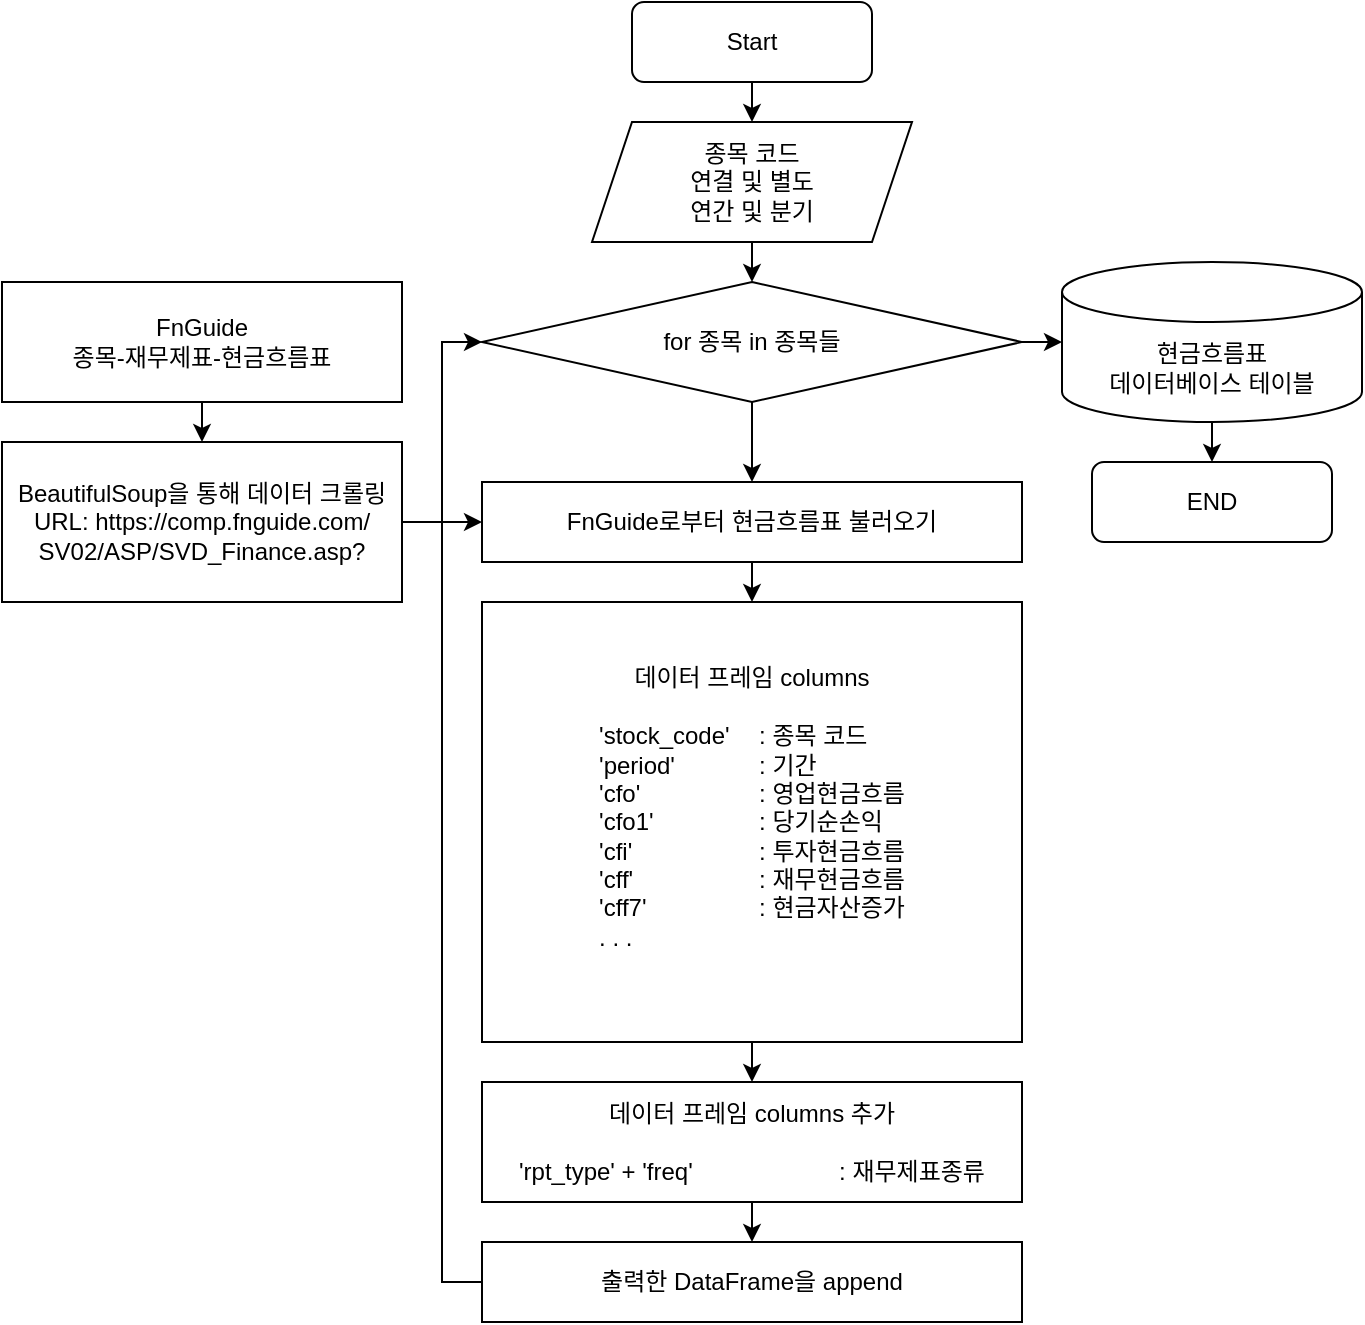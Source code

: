 <mxfile version="19.0.3" type="device"><diagram id="C5RBs43oDa-KdzZeNtuy" name="Page-1"><mxGraphModel dx="460" dy="824" grid="1" gridSize="10" guides="1" tooltips="1" connect="1" arrows="1" fold="1" page="1" pageScale="1" pageWidth="827" pageHeight="1169" math="0" shadow="0"><root><mxCell id="WIyWlLk6GJQsqaUBKTNV-0"/><mxCell id="WIyWlLk6GJQsqaUBKTNV-1" parent="WIyWlLk6GJQsqaUBKTNV-0"/><mxCell id="CyiR3Z2ePAn1m4rhYiCn-0" value="Start" style="rounded=1;whiteSpace=wrap;html=1;" parent="WIyWlLk6GJQsqaUBKTNV-1" vertex="1"><mxGeometry x="435" y="110" width="120" height="40" as="geometry"/></mxCell><mxCell id="CyiR3Z2ePAn1m4rhYiCn-1" value="종목 코드&lt;br&gt;연결 및 별도&lt;br&gt;연간 및 분기" style="shape=parallelogram;perimeter=parallelogramPerimeter;whiteSpace=wrap;html=1;fixedSize=1;" parent="WIyWlLk6GJQsqaUBKTNV-1" vertex="1"><mxGeometry x="415" y="170" width="160" height="60" as="geometry"/></mxCell><mxCell id="CyiR3Z2ePAn1m4rhYiCn-2" value="" style="endArrow=classic;html=1;rounded=0;entryX=0.5;entryY=0;entryDx=0;entryDy=0;" parent="WIyWlLk6GJQsqaUBKTNV-1" source="CyiR3Z2ePAn1m4rhYiCn-0" target="CyiR3Z2ePAn1m4rhYiCn-1" edge="1"><mxGeometry width="50" height="50" relative="1" as="geometry"><mxPoint x="482.5" y="410" as="sourcePoint"/><mxPoint x="532.5" y="360" as="targetPoint"/></mxGeometry></mxCell><mxCell id="CyiR3Z2ePAn1m4rhYiCn-3" value="for 종목 in 종목들" style="rhombus;whiteSpace=wrap;html=1;" parent="WIyWlLk6GJQsqaUBKTNV-1" vertex="1"><mxGeometry x="360" y="250" width="270" height="60" as="geometry"/></mxCell><mxCell id="CyiR3Z2ePAn1m4rhYiCn-4" value="" style="endArrow=classic;html=1;rounded=0;exitX=0.5;exitY=1;exitDx=0;exitDy=0;entryX=0.5;entryY=0;entryDx=0;entryDy=0;" parent="WIyWlLk6GJQsqaUBKTNV-1" source="CyiR3Z2ePAn1m4rhYiCn-1" target="CyiR3Z2ePAn1m4rhYiCn-3" edge="1"><mxGeometry width="50" height="50" relative="1" as="geometry"><mxPoint x="482.5" y="410" as="sourcePoint"/><mxPoint x="532.5" y="360" as="targetPoint"/></mxGeometry></mxCell><mxCell id="CyiR3Z2ePAn1m4rhYiCn-5" value="현금흐름표&lt;br&gt;데이터베이스 테이블" style="shape=cylinder3;whiteSpace=wrap;html=1;boundedLbl=1;backgroundOutline=1;size=15;" parent="WIyWlLk6GJQsqaUBKTNV-1" vertex="1"><mxGeometry x="650" y="240" width="150" height="80" as="geometry"/></mxCell><mxCell id="CyiR3Z2ePAn1m4rhYiCn-6" value="" style="endArrow=classic;html=1;rounded=0;exitX=1;exitY=0.5;exitDx=0;exitDy=0;entryX=0;entryY=0.5;entryDx=0;entryDy=0;entryPerimeter=0;" parent="WIyWlLk6GJQsqaUBKTNV-1" source="CyiR3Z2ePAn1m4rhYiCn-3" target="CyiR3Z2ePAn1m4rhYiCn-5" edge="1"><mxGeometry width="50" height="50" relative="1" as="geometry"><mxPoint x="612.5" y="400" as="sourcePoint"/><mxPoint x="662.5" y="350" as="targetPoint"/></mxGeometry></mxCell><mxCell id="CyiR3Z2ePAn1m4rhYiCn-7" value="" style="endArrow=classic;html=1;rounded=0;exitX=0.5;exitY=1;exitDx=0;exitDy=0;exitPerimeter=0;" parent="WIyWlLk6GJQsqaUBKTNV-1" source="CyiR3Z2ePAn1m4rhYiCn-5" target="CyiR3Z2ePAn1m4rhYiCn-8" edge="1"><mxGeometry width="50" height="50" relative="1" as="geometry"><mxPoint x="645" y="380" as="sourcePoint"/><mxPoint x="740" y="340" as="targetPoint"/></mxGeometry></mxCell><mxCell id="CyiR3Z2ePAn1m4rhYiCn-8" value="END" style="rounded=1;whiteSpace=wrap;html=1;" parent="WIyWlLk6GJQsqaUBKTNV-1" vertex="1"><mxGeometry x="665" y="340" width="120" height="40" as="geometry"/></mxCell><mxCell id="CyiR3Z2ePAn1m4rhYiCn-9" value="FnGuide로부터 현금흐름표 불러오기" style="rounded=0;whiteSpace=wrap;html=1;" parent="WIyWlLk6GJQsqaUBKTNV-1" vertex="1"><mxGeometry x="360" y="350" width="270" height="40" as="geometry"/></mxCell><mxCell id="CyiR3Z2ePAn1m4rhYiCn-10" value="" style="endArrow=classic;html=1;rounded=0;exitX=0.5;exitY=1;exitDx=0;exitDy=0;entryX=0.5;entryY=0;entryDx=0;entryDy=0;" parent="WIyWlLk6GJQsqaUBKTNV-1" source="CyiR3Z2ePAn1m4rhYiCn-3" target="CyiR3Z2ePAn1m4rhYiCn-9" edge="1"><mxGeometry width="50" height="50" relative="1" as="geometry"><mxPoint x="572.5" y="390" as="sourcePoint"/><mxPoint x="622.5" y="340" as="targetPoint"/></mxGeometry></mxCell><mxCell id="CyiR3Z2ePAn1m4rhYiCn-13" value="" style="endArrow=classic;html=1;rounded=0;exitX=0.5;exitY=1;exitDx=0;exitDy=0;entryX=0.5;entryY=0;entryDx=0;entryDy=0;" parent="WIyWlLk6GJQsqaUBKTNV-1" source="CyiR3Z2ePAn1m4rhYiCn-9" edge="1"><mxGeometry width="50" height="50" relative="1" as="geometry"><mxPoint x="572.5" y="390" as="sourcePoint"/><mxPoint x="495" y="410" as="targetPoint"/></mxGeometry></mxCell><mxCell id="CyiR3Z2ePAn1m4rhYiCn-19" value="출력한 DataFrame을 append" style="rounded=0;whiteSpace=wrap;html=1;" parent="WIyWlLk6GJQsqaUBKTNV-1" vertex="1"><mxGeometry x="360" y="730" width="270" height="40" as="geometry"/></mxCell><mxCell id="CyiR3Z2ePAn1m4rhYiCn-20" value="" style="endArrow=classic;html=1;rounded=0;exitX=0;exitY=0.5;exitDx=0;exitDy=0;entryX=0;entryY=0.5;entryDx=0;entryDy=0;" parent="WIyWlLk6GJQsqaUBKTNV-1" source="CyiR3Z2ePAn1m4rhYiCn-19" target="CyiR3Z2ePAn1m4rhYiCn-3" edge="1"><mxGeometry width="50" height="50" relative="1" as="geometry"><mxPoint x="410" y="710" as="sourcePoint"/><mxPoint x="460" y="660" as="targetPoint"/><Array as="points"><mxPoint x="340" y="750"/><mxPoint x="340" y="610"/><mxPoint x="340" y="280"/></Array></mxGeometry></mxCell><mxCell id="CyiR3Z2ePAn1m4rhYiCn-22" value="데이터 프레임 columns&lt;br&gt;&lt;br&gt;&lt;div style=&quot;text-align: left;&quot;&gt;&lt;span style=&quot;background-color: initial;&quot;&gt;'stock_code'&lt;span style=&quot;white-space: pre;&quot;&gt;&#9;&lt;/span&gt;: 종목 코드&lt;/span&gt;&lt;/div&gt;&lt;div style=&quot;text-align: left;&quot;&gt;&lt;span style=&quot;background-color: initial;&quot;&gt;'period'&lt;span style=&quot;white-space: pre;&quot;&gt;&#9;&lt;span style=&quot;white-space: pre;&quot;&gt;&#9;&lt;/span&gt;&lt;/span&gt;: 기간&lt;/span&gt;&lt;/div&gt;&lt;div style=&quot;text-align: left;&quot;&gt;&lt;span style=&quot;background-color: initial;&quot;&gt;'cfo'&lt;span style=&quot;white-space: pre;&quot;&gt;&#9;&lt;span style=&quot;white-space: pre;&quot;&gt;&#9;&lt;span style=&quot;white-space: pre;&quot;&gt;&#9;&lt;/span&gt;&lt;/span&gt;&lt;/span&gt;: 영업현금흐름&lt;/span&gt;&lt;/div&gt;&lt;div style=&quot;text-align: left;&quot;&gt;&lt;span style=&quot;background-color: initial;&quot;&gt;'cfo1'&lt;span style=&quot;white-space: pre;&quot;&gt;&#9;&lt;span style=&quot;white-space: pre;&quot;&gt;&#9;&lt;/span&gt;&lt;/span&gt;: 당기순손익&lt;/span&gt;&lt;/div&gt;&lt;div style=&quot;text-align: left;&quot;&gt;&lt;span style=&quot;background-color: initial;&quot;&gt;'cfi'&lt;span style=&quot;white-space: pre;&quot;&gt;&#9;&lt;span style=&quot;white-space: pre;&quot;&gt;&#9;&lt;span style=&quot;white-space: pre;&quot;&gt;&#9;&lt;/span&gt;&lt;/span&gt;&lt;/span&gt;:&amp;nbsp;투자현금흐름&lt;/span&gt;&lt;/div&gt;&lt;div style=&quot;text-align: left;&quot;&gt;&lt;span style=&quot;background-color: initial;&quot;&gt;'cff'&lt;span style=&quot;white-space: pre;&quot;&gt;&#9;&lt;/span&gt;&lt;span style=&quot;white-space: pre;&quot;&gt;&#9;&lt;span style=&quot;white-space: pre;&quot;&gt;&#9;&lt;/span&gt;&lt;/span&gt;: 재무현금흐름&lt;/span&gt;&lt;/div&gt;&lt;div style=&quot;text-align: left;&quot;&gt;&lt;span style=&quot;background-color: initial;&quot;&gt;'cff7'&lt;span style=&quot;white-space: pre;&quot;&gt;&#9;&lt;/span&gt;&lt;span style=&quot;white-space: pre;&quot;&gt;&#9;&lt;span style=&quot;white-space: pre;&quot;&gt;&#9;&lt;/span&gt;&lt;/span&gt;:&amp;nbsp;현금자산증가&lt;/span&gt;&lt;/div&gt;&lt;div style=&quot;text-align: left;&quot;&gt;. . .&lt;/div&gt;&lt;div style=&quot;text-align: left;&quot;&gt;&lt;br&gt;&lt;/div&gt;" style="rounded=0;whiteSpace=wrap;html=1;" parent="WIyWlLk6GJQsqaUBKTNV-1" vertex="1"><mxGeometry x="360" y="410" width="270" height="220" as="geometry"/></mxCell><mxCell id="vn_8laeXBMquaSyYYQf0-0" value="" style="endArrow=classic;html=1;rounded=0;exitX=0.5;exitY=1;exitDx=0;exitDy=0;entryX=0.5;entryY=0;entryDx=0;entryDy=0;" parent="WIyWlLk6GJQsqaUBKTNV-1" source="CyiR3Z2ePAn1m4rhYiCn-22" target="emQilvdLdDbu7pqeeofk-0" edge="1"><mxGeometry width="50" height="50" relative="1" as="geometry"><mxPoint x="520" y="410" as="sourcePoint"/><mxPoint x="570" y="360" as="targetPoint"/></mxGeometry></mxCell><mxCell id="vn_8laeXBMquaSyYYQf0-2" value="FnGuide&lt;br&gt;종목-재무제표-현금흐름표" style="rounded=0;whiteSpace=wrap;html=1;" parent="WIyWlLk6GJQsqaUBKTNV-1" vertex="1"><mxGeometry x="120" y="250" width="200" height="60" as="geometry"/></mxCell><mxCell id="vn_8laeXBMquaSyYYQf0-4" value="BeautifulSoup을 통해 데이터 크롤링&lt;br&gt;URL: https://comp.fnguide.com/&lt;br&gt;SV02/ASP/SVD_Finance.asp?" style="rounded=0;whiteSpace=wrap;html=1;" parent="WIyWlLk6GJQsqaUBKTNV-1" vertex="1"><mxGeometry x="120" y="330" width="200" height="80" as="geometry"/></mxCell><mxCell id="vn_8laeXBMquaSyYYQf0-6" value="" style="endArrow=classic;html=1;rounded=0;exitX=0.5;exitY=1;exitDx=0;exitDy=0;entryX=0.5;entryY=0;entryDx=0;entryDy=0;" parent="WIyWlLk6GJQsqaUBKTNV-1" source="vn_8laeXBMquaSyYYQf0-2" target="vn_8laeXBMquaSyYYQf0-4" edge="1"><mxGeometry width="50" height="50" relative="1" as="geometry"><mxPoint x="300" y="520" as="sourcePoint"/><mxPoint x="350" y="470" as="targetPoint"/></mxGeometry></mxCell><mxCell id="emQilvdLdDbu7pqeeofk-0" value="데이터 프레임 columns 추가&lt;br&gt;&lt;br&gt;&lt;div style=&quot;text-align: left;&quot;&gt;&lt;span style=&quot;background-color: initial;&quot;&gt;'rpt_type' + 'freq' &lt;span style=&quot;white-space: pre;&quot;&gt;&#9;&lt;/span&gt;&lt;span style=&quot;white-space: pre;&quot;&gt;&#9;&lt;/span&gt;&lt;span style=&quot;white-space: pre;&quot;&gt;&#9;&lt;/span&gt;: 재무제표종류&lt;/span&gt;&lt;/div&gt;" style="rounded=0;whiteSpace=wrap;html=1;" parent="WIyWlLk6GJQsqaUBKTNV-1" vertex="1"><mxGeometry x="360" y="650" width="270" height="60" as="geometry"/></mxCell><mxCell id="emQilvdLdDbu7pqeeofk-1" value="" style="endArrow=classic;html=1;rounded=0;exitX=0.5;exitY=1;exitDx=0;exitDy=0;entryX=0.5;entryY=0;entryDx=0;entryDy=0;" parent="WIyWlLk6GJQsqaUBKTNV-1" source="emQilvdLdDbu7pqeeofk-0" target="CyiR3Z2ePAn1m4rhYiCn-19" edge="1"><mxGeometry width="50" height="50" relative="1" as="geometry"><mxPoint x="430" y="500" as="sourcePoint"/><mxPoint x="480" y="450" as="targetPoint"/></mxGeometry></mxCell><mxCell id="emQilvdLdDbu7pqeeofk-2" value="" style="endArrow=classic;html=1;rounded=0;exitX=1;exitY=0.5;exitDx=0;exitDy=0;entryX=0;entryY=0.5;entryDx=0;entryDy=0;" parent="WIyWlLk6GJQsqaUBKTNV-1" source="vn_8laeXBMquaSyYYQf0-4" target="CyiR3Z2ePAn1m4rhYiCn-9" edge="1"><mxGeometry width="50" height="50" relative="1" as="geometry"><mxPoint x="280" y="400" as="sourcePoint"/><mxPoint x="330" y="350" as="targetPoint"/></mxGeometry></mxCell></root></mxGraphModel></diagram></mxfile>
